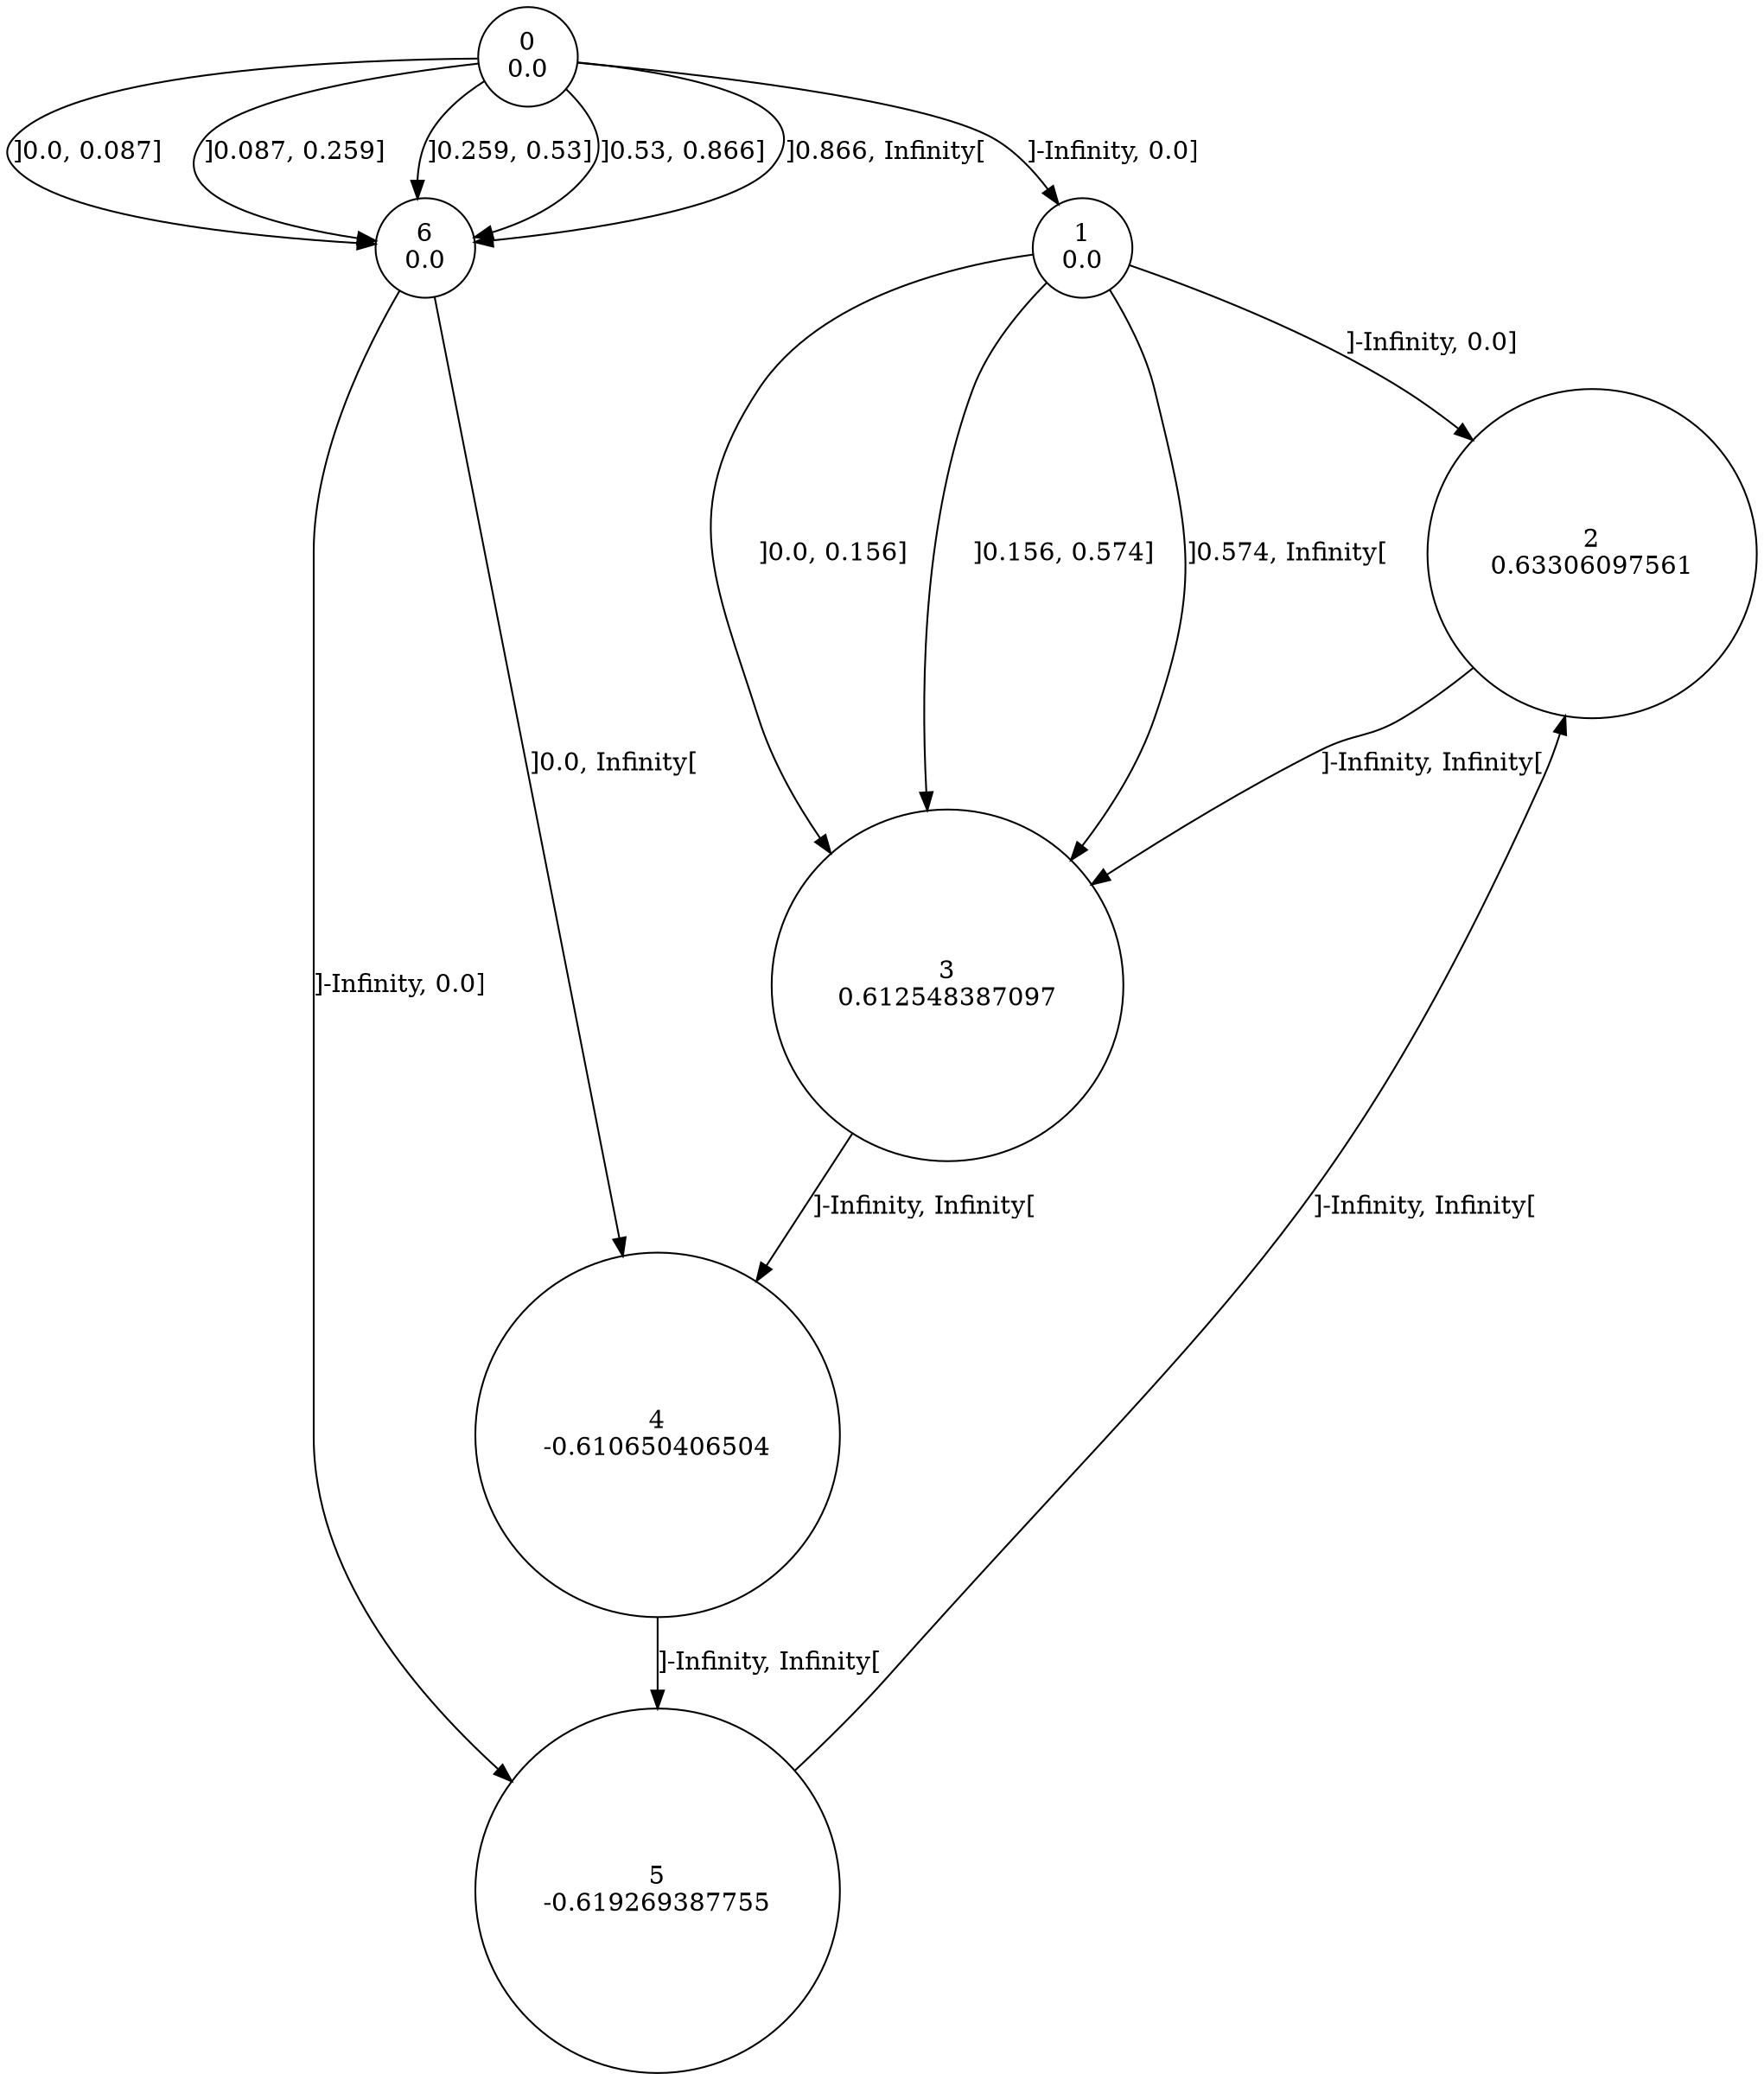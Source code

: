 digraph a {
0 [shape=circle, label="0\n0.0"];
	0 -> 1 [label="]-Infinity, 0.0]"];
	0 -> 6 [label="]0.0, 0.087]"];
	0 -> 6 [label="]0.087, 0.259]"];
	0 -> 6 [label="]0.259, 0.53]"];
	0 -> 6 [label="]0.53, 0.866]"];
	0 -> 6 [label="]0.866, Infinity["];
1 [shape=circle, label="1\n0.0"];
	1 -> 2 [label="]-Infinity, 0.0]"];
	1 -> 3 [label="]0.0, 0.156]"];
	1 -> 3 [label="]0.156, 0.574]"];
	1 -> 3 [label="]0.574, Infinity["];
2 [shape=circle, label="2\n0.63306097561"];
	2 -> 3 [label="]-Infinity, Infinity["];
3 [shape=circle, label="3\n0.612548387097"];
	3 -> 4 [label="]-Infinity, Infinity["];
4 [shape=circle, label="4\n-0.610650406504"];
	4 -> 5 [label="]-Infinity, Infinity["];
5 [shape=circle, label="5\n-0.619269387755"];
	5 -> 2 [label="]-Infinity, Infinity["];
6 [shape=circle, label="6\n0.0"];
	6 -> 5 [label="]-Infinity, 0.0]"];
	6 -> 4 [label="]0.0, Infinity["];
}